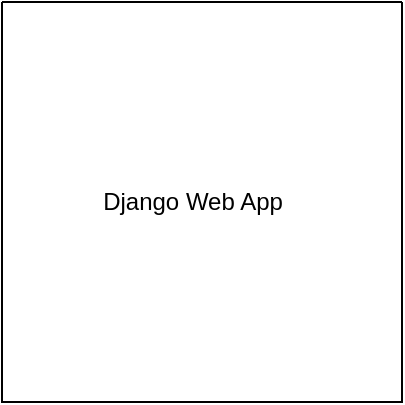 <mxfile version="24.7.7">
  <diagram name="Page-1" id="GGyFfgWwIqajwPMYKQHu">
    <mxGraphModel dx="1434" dy="772" grid="1" gridSize="10" guides="1" tooltips="1" connect="1" arrows="1" fold="1" page="1" pageScale="1" pageWidth="850" pageHeight="1100" math="0" shadow="0">
      <root>
        <mxCell id="0" />
        <mxCell id="1" parent="0" />
        <mxCell id="AJXiktNUl3CTBZLUBi51-2" value="" style="swimlane;startSize=0;" vertex="1" parent="1">
          <mxGeometry x="320" y="300" width="200" height="200" as="geometry" />
        </mxCell>
        <mxCell id="AJXiktNUl3CTBZLUBi51-3" value="Django Web App" style="text;html=1;align=center;verticalAlign=middle;resizable=0;points=[];autosize=1;strokeColor=none;fillColor=default;" vertex="1" parent="AJXiktNUl3CTBZLUBi51-2">
          <mxGeometry x="40" y="85" width="110" height="30" as="geometry" />
        </mxCell>
      </root>
    </mxGraphModel>
  </diagram>
</mxfile>
